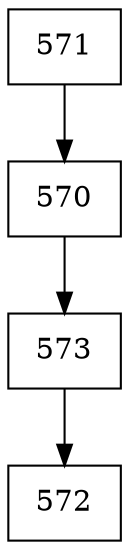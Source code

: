 digraph G {
  node [shape=record];
  node0 [label="{571}"];
  node0 -> node1;
  node1 [label="{570}"];
  node1 -> node2;
  node2 [label="{573}"];
  node2 -> node3;
  node3 [label="{572}"];
}
